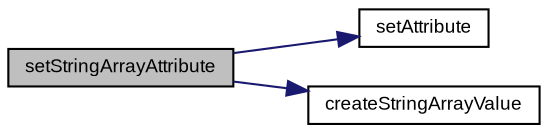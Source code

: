 digraph "setStringArrayAttribute"
{
  bgcolor="transparent";
  edge [fontname="Arial",fontsize="9",labelfontname="Arial",labelfontsize="9"];
  node [fontname="Arial",fontsize="9",shape=record];
  rankdir="LR";
  Node1 [label="setStringArrayAttribute",height=0.2,width=0.4,color="black", fillcolor="grey75", style="filled" fontcolor="black"];
  Node1 -> Node2 [color="midnightblue",fontsize="9",style="solid",fontname="Arial"];
  Node2 [label="setAttribute",height=0.2,width=0.4,color="black",URL="$class_v_s_t_g_u_i_1_1_u_i_attributes.html#a6080c68ac82148bc668e9218b1d39854"];
  Node1 -> Node3 [color="midnightblue",fontsize="9",style="solid",fontname="Arial"];
  Node3 [label="createStringArrayValue",height=0.2,width=0.4,color="black",URL="$class_v_s_t_g_u_i_1_1_u_i_attributes.html#ab2e48b5785a7832c90e6e2c70bc0b8ba"];
}
